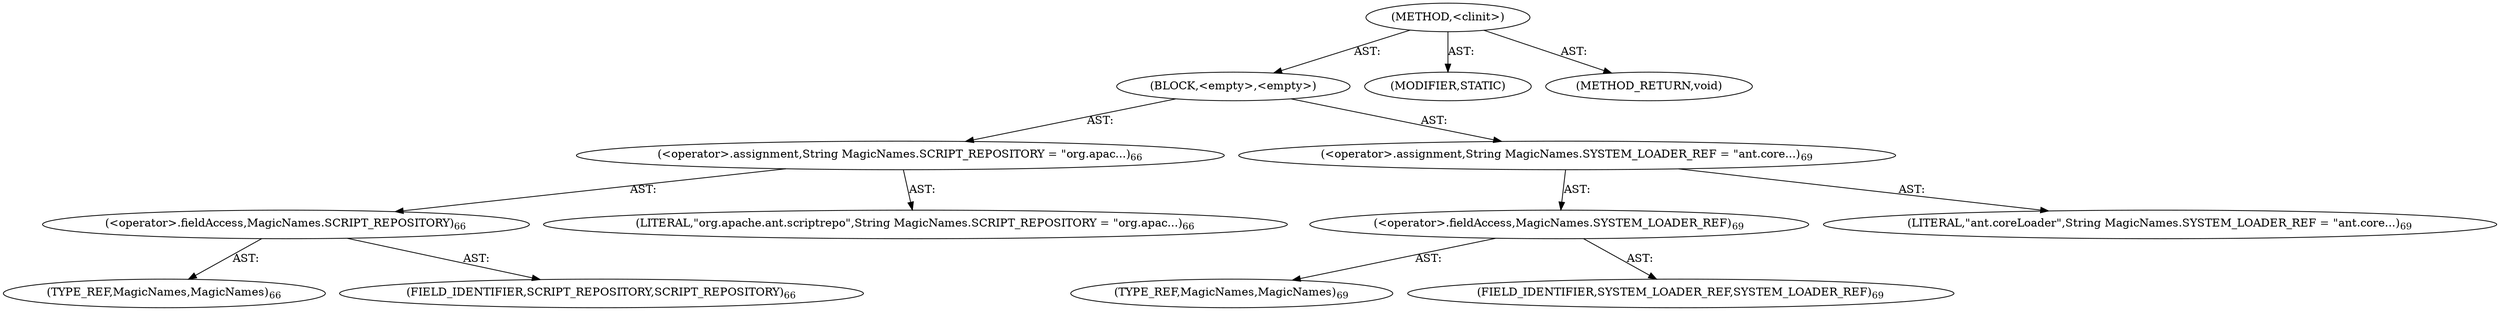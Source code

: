 digraph "&lt;clinit&gt;" {  
"111669149697" [label = <(METHOD,&lt;clinit&gt;)> ]
"25769803777" [label = <(BLOCK,&lt;empty&gt;,&lt;empty&gt;)> ]
"30064771072" [label = <(&lt;operator&gt;.assignment,String MagicNames.SCRIPT_REPOSITORY = &quot;org.apac...)<SUB>66</SUB>> ]
"30064771073" [label = <(&lt;operator&gt;.fieldAccess,MagicNames.SCRIPT_REPOSITORY)<SUB>66</SUB>> ]
"180388626432" [label = <(TYPE_REF,MagicNames,MagicNames)<SUB>66</SUB>> ]
"55834574848" [label = <(FIELD_IDENTIFIER,SCRIPT_REPOSITORY,SCRIPT_REPOSITORY)<SUB>66</SUB>> ]
"90194313216" [label = <(LITERAL,&quot;org.apache.ant.scriptrepo&quot;,String MagicNames.SCRIPT_REPOSITORY = &quot;org.apac...)<SUB>66</SUB>> ]
"30064771074" [label = <(&lt;operator&gt;.assignment,String MagicNames.SYSTEM_LOADER_REF = &quot;ant.core...)<SUB>69</SUB>> ]
"30064771075" [label = <(&lt;operator&gt;.fieldAccess,MagicNames.SYSTEM_LOADER_REF)<SUB>69</SUB>> ]
"180388626433" [label = <(TYPE_REF,MagicNames,MagicNames)<SUB>69</SUB>> ]
"55834574849" [label = <(FIELD_IDENTIFIER,SYSTEM_LOADER_REF,SYSTEM_LOADER_REF)<SUB>69</SUB>> ]
"90194313217" [label = <(LITERAL,&quot;ant.coreLoader&quot;,String MagicNames.SYSTEM_LOADER_REF = &quot;ant.core...)<SUB>69</SUB>> ]
"133143986182" [label = <(MODIFIER,STATIC)> ]
"128849018881" [label = <(METHOD_RETURN,void)> ]
  "111669149697" -> "25769803777"  [ label = "AST: "] 
  "111669149697" -> "133143986182"  [ label = "AST: "] 
  "111669149697" -> "128849018881"  [ label = "AST: "] 
  "25769803777" -> "30064771072"  [ label = "AST: "] 
  "25769803777" -> "30064771074"  [ label = "AST: "] 
  "30064771072" -> "30064771073"  [ label = "AST: "] 
  "30064771072" -> "90194313216"  [ label = "AST: "] 
  "30064771073" -> "180388626432"  [ label = "AST: "] 
  "30064771073" -> "55834574848"  [ label = "AST: "] 
  "30064771074" -> "30064771075"  [ label = "AST: "] 
  "30064771074" -> "90194313217"  [ label = "AST: "] 
  "30064771075" -> "180388626433"  [ label = "AST: "] 
  "30064771075" -> "55834574849"  [ label = "AST: "] 
}
